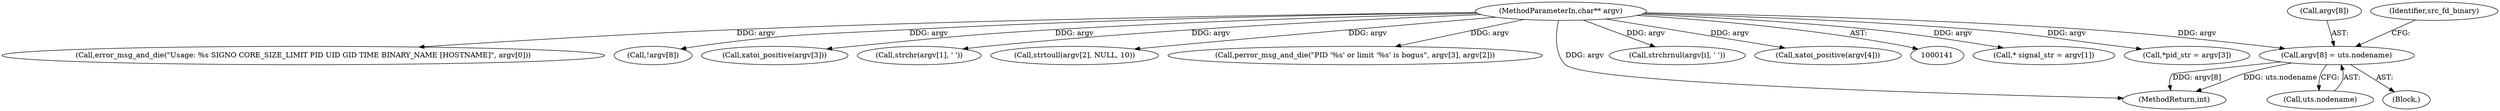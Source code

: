 digraph "0_abrt_80408e9e24a1c10f85fd969e1853e0f192157f92_0@pointer" {
"1000353" [label="(Call,argv[8] = uts.nodename)"];
"1000143" [label="(MethodParameterIn,char** argv)"];
"1000353" [label="(Call,argv[8] = uts.nodename)"];
"1000256" [label="(Call,* signal_str = argv[1])"];
"1000294" [label="(Call,*pid_str = argv[3])"];
"1000170" [label="(Call,error_msg_and_die(\"Usage: %s SIGNO CORE_SIZE_LIMIT PID UID GID TIME BINARY_NAME [HOSTNAME]\", argv[0]))"];
"1000345" [label="(Call,!argv[8])"];
"1000302" [label="(Call,xatoi_positive(argv[3]))"];
"1000354" [label="(Call,argv[8])"];
"1000363" [label="(Identifier,src_fd_binary)"];
"1000176" [label="(Call,strchr(argv[1], ' '))"];
"1000269" [label="(Call,strtoull(argv[2], NULL, 10))"];
"1000320" [label="(Call,perror_msg_and_die(\"PID '%s' or limit '%s' is bogus\", argv[3], argv[2]))"];
"1001168" [label="(MethodReturn,int)"];
"1000357" [label="(Call,uts.nodename)"];
"1000195" [label="(Call,strchrnul(argv[i], ' '))"];
"1000309" [label="(Call,xatoi_positive(argv[4]))"];
"1000143" [label="(MethodParameterIn,char** argv)"];
"1000349" [label="(Block,)"];
"1000353" -> "1000349"  [label="AST: "];
"1000353" -> "1000357"  [label="CFG: "];
"1000354" -> "1000353"  [label="AST: "];
"1000357" -> "1000353"  [label="AST: "];
"1000363" -> "1000353"  [label="CFG: "];
"1000353" -> "1001168"  [label="DDG: uts.nodename"];
"1000353" -> "1001168"  [label="DDG: argv[8]"];
"1000143" -> "1000353"  [label="DDG: argv"];
"1000143" -> "1000141"  [label="AST: "];
"1000143" -> "1001168"  [label="DDG: argv"];
"1000143" -> "1000170"  [label="DDG: argv"];
"1000143" -> "1000176"  [label="DDG: argv"];
"1000143" -> "1000195"  [label="DDG: argv"];
"1000143" -> "1000256"  [label="DDG: argv"];
"1000143" -> "1000269"  [label="DDG: argv"];
"1000143" -> "1000294"  [label="DDG: argv"];
"1000143" -> "1000302"  [label="DDG: argv"];
"1000143" -> "1000309"  [label="DDG: argv"];
"1000143" -> "1000320"  [label="DDG: argv"];
"1000143" -> "1000345"  [label="DDG: argv"];
}
